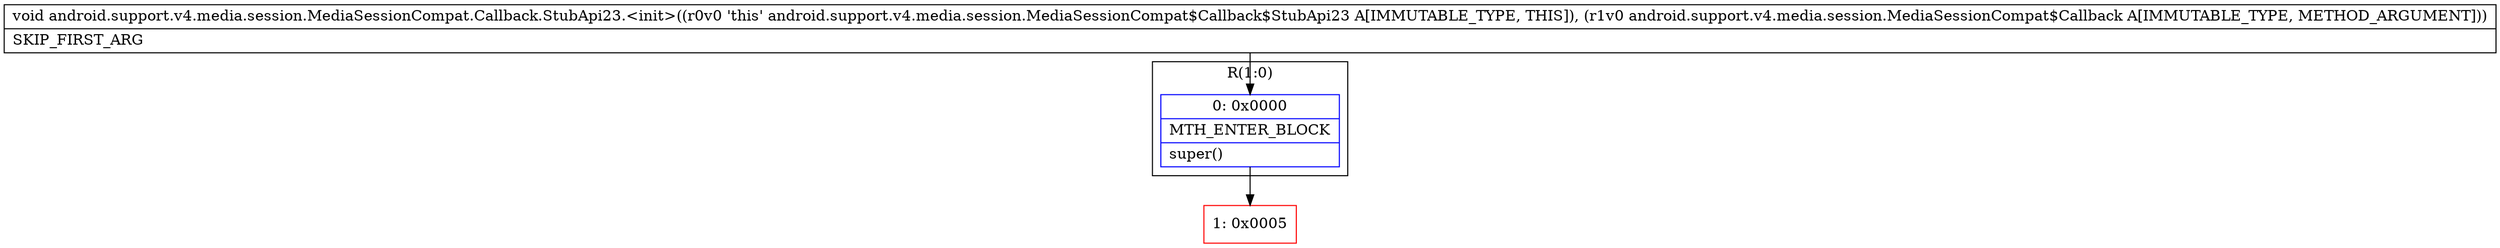 digraph "CFG forandroid.support.v4.media.session.MediaSessionCompat.Callback.StubApi23.\<init\>(Landroid\/support\/v4\/media\/session\/MediaSessionCompat$Callback;)V" {
subgraph cluster_Region_1749754833 {
label = "R(1:0)";
node [shape=record,color=blue];
Node_0 [shape=record,label="{0\:\ 0x0000|MTH_ENTER_BLOCK\l|super()\l}"];
}
Node_1 [shape=record,color=red,label="{1\:\ 0x0005}"];
MethodNode[shape=record,label="{void android.support.v4.media.session.MediaSessionCompat.Callback.StubApi23.\<init\>((r0v0 'this' android.support.v4.media.session.MediaSessionCompat$Callback$StubApi23 A[IMMUTABLE_TYPE, THIS]), (r1v0 android.support.v4.media.session.MediaSessionCompat$Callback A[IMMUTABLE_TYPE, METHOD_ARGUMENT]))  | SKIP_FIRST_ARG\l}"];
MethodNode -> Node_0;
Node_0 -> Node_1;
}

